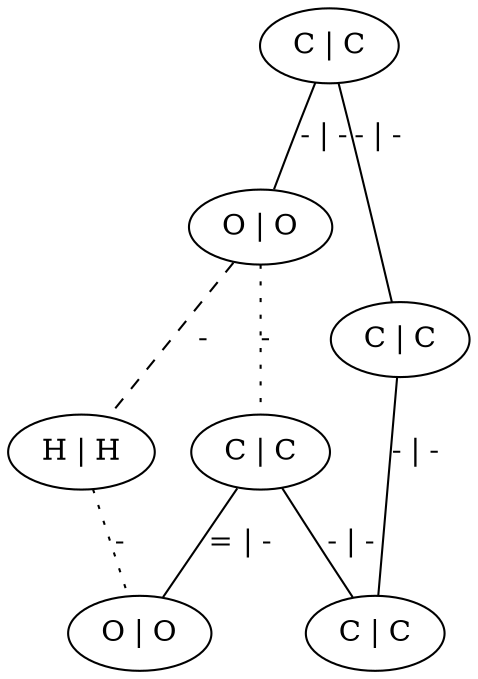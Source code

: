 graph G {
	0 [ label="C | C" ]
	1 [ label="O | O" ]
	2 [ label="H | H" ]
	3 [ label="C | C" ]
	4 [ label="O | O" ]
	5 [ label="C | C" ]
	6 [ label="C | C" ]
	0 -- 1 [ label="- | -" ]
	0 -- 5 [ label="- | -" ]
	1 -- 2 [ style=dashed label="-" ]
	1 -- 3 [ style=dotted label="-" ]
	2 -- 4 [ style=dotted label="-" ]
	3 -- 4 [ label="= | -" ]
	3 -- 6 [ label="- | -" ]
	5 -- 6 [ label="- | -" ]
}
